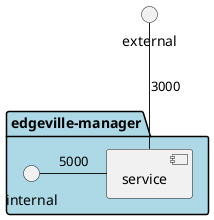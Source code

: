 @startuml

interface external

package "edgeville-manager" #lightblue {
    component service
    interface internal
}
external -- service : 3000
internal - service : 5000
@enduml
